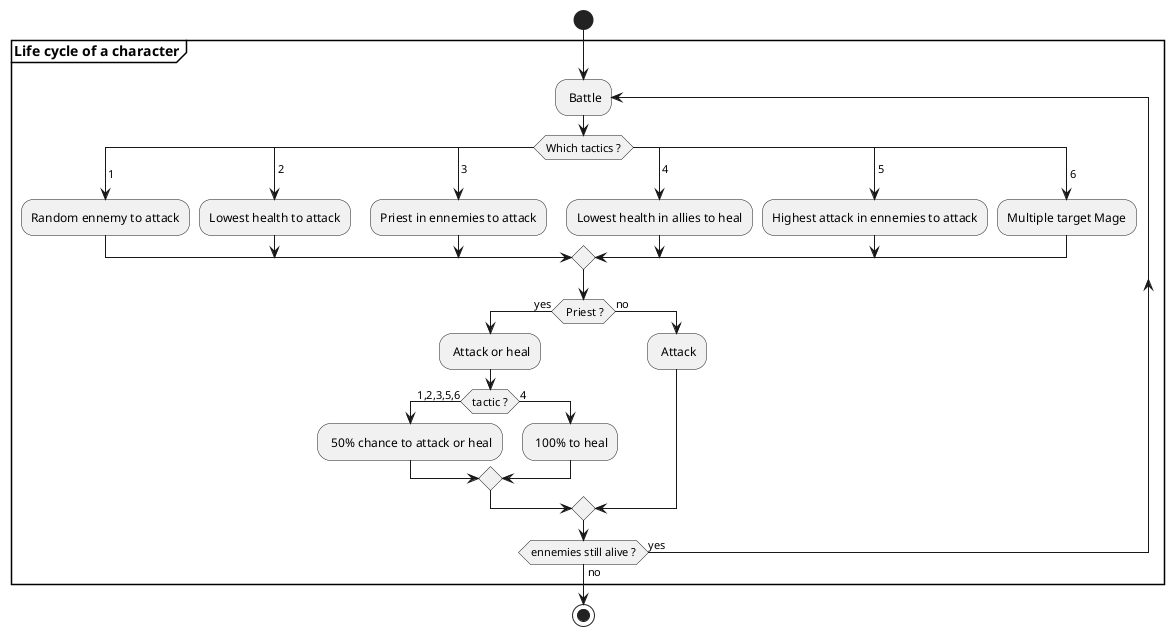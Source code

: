 @startuml character
start
partition "**Life cycle of a character**" {
repeat : Battle

switch (Which tactics ?)
case ( 1 )
:Random ennemy to attack;
case ( 2 ) 
:Lowest health to attack;
case ( 3 ) 
:Priest in ennemies to attack;
case ( 4 )
:Lowest health in allies to heal;
case ( 5 )
:Highest attack in ennemies to attack;
case ( 6 )
:Multiple target Mage;
endswitch

if ( Priest ?) then (yes)
    : Attack or heal;
    if (tactic ?) then (1,2,3,5,6)
        : 50% chance to attack or heal;
    else (4)
        : 100% to heal;
    endif
else (no)
    : Attack;

endif

repeat while (ennemies still alive ?) is (yes) not (no)
}

stop
@enduml